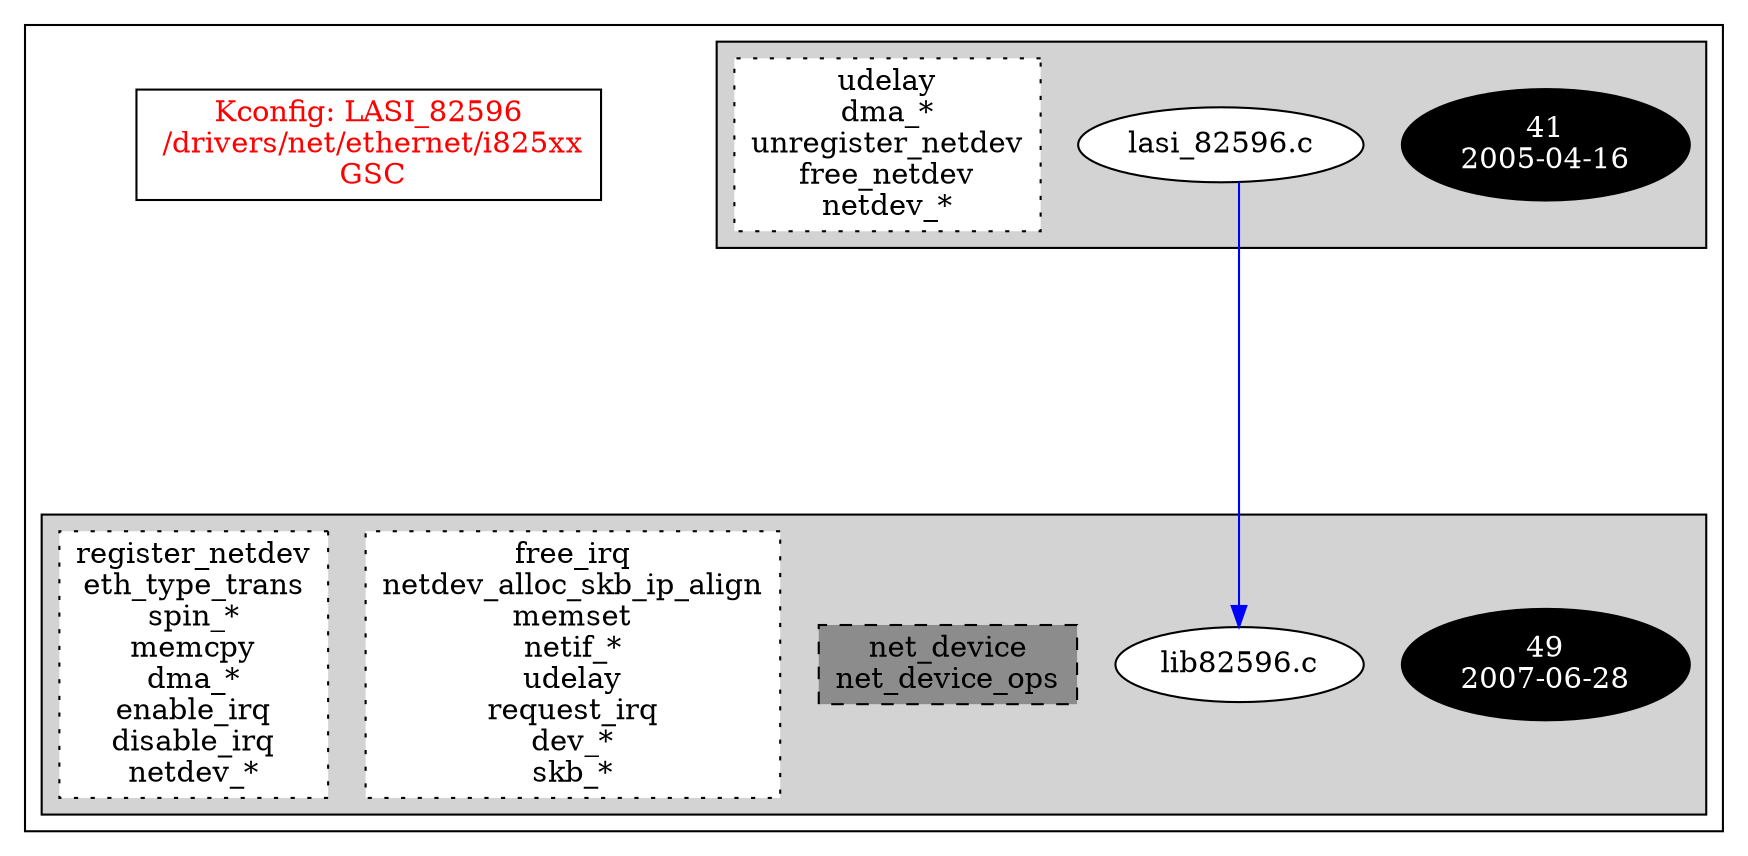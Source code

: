 digraph Driver {
	ranksep=2;
	splines=ortho;
	//Symbol: LASI_82596
	subgraph "cluster_LASI_82596"{
		subgraph "cluster_lasi_82596.c" {
			style=filled
			"commit_lasi_82596.c" [style=filled, fillcolor=black, fontcolor=white, label="41\n2005-04-16"];
			"lasi_82596.c" [style=filled, fillcolor=white, fontcolor=black, label="lasi_82596.c\n"];
			"funccall0-lasi_82596.c" [style="filled,dotted" shape=box, fillcolor=white, fontcolor=black, label="udelay\ndma_*\nunregister_netdev\nfree_netdev\nnetdev_*\n"];
		}
		subgraph "cluster_lib82596.c" {
			style=filled
			"commit_lib82596.c" [style=filled, fillcolor=black, fontcolor=white, label="49\n2007-06-28"];
			"lib82596.c" [style=filled, fillcolor=white, fontcolor=black, label="lib82596.c\n"];
			"structs-lib82596.c" [style="filled,dashed" shape=box, fillcolor=grey55, fontcolor=black, label="net_device\nnet_device_ops\n"];
			"funccall2-lib82596.c" [style="filled,dotted" shape=box, fillcolor=white, fontcolor=black, label="free_irq\nnetdev_alloc_skb_ip_align\nmemset\nnetif_*\nudelay\nrequest_irq\ndev_*\nskb_*\n"];
			"funccall1-lib82596.c" [style="filled,dotted" shape=box, fillcolor=white, fontcolor=black, label="register_netdev\neth_type_trans\nspin_*\nmemcpy\ndma_*\nenable_irq\ndisable_irq\nnetdev_*\n"];
		}
		"K:LASI_82596" [label="Kconfig: LASI_82596\n /drivers/net/ethernet/i825xx\n  GSC ", shape=box, fontcolor=red];
	}
"lasi_82596.c" -> "lib82596.c"[color=blue];
}
